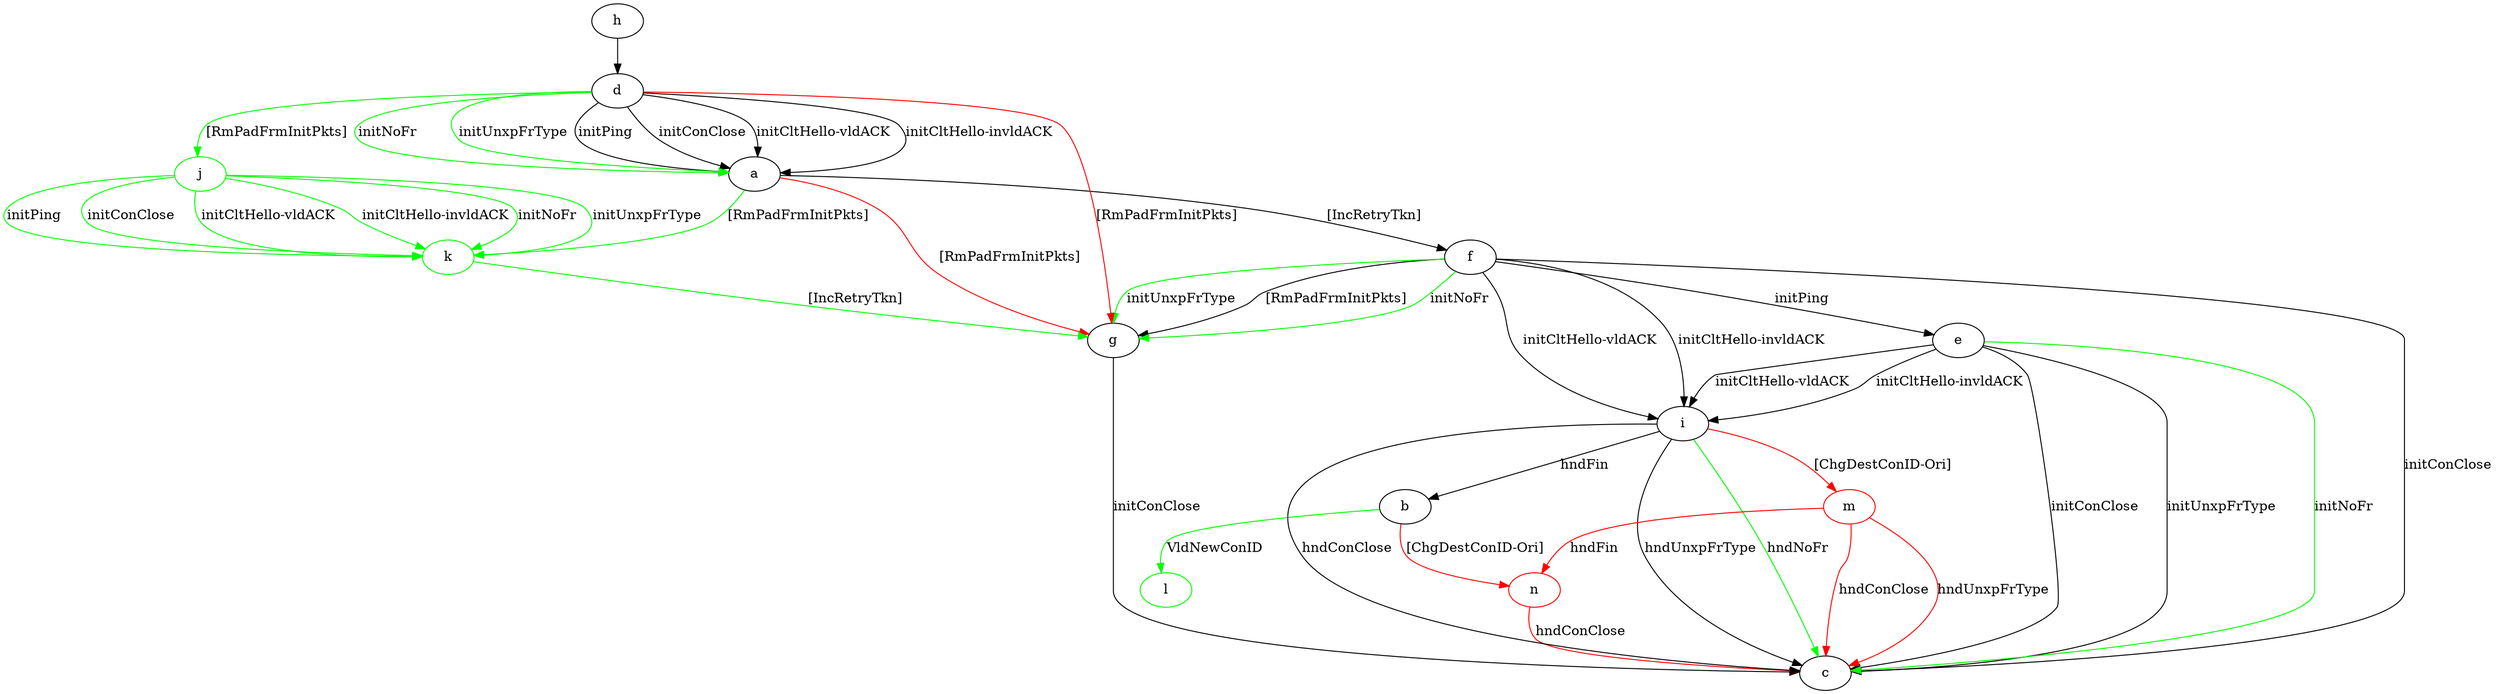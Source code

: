 digraph "" {
	a -> f	[key=0,
		label="[IncRetryTkn] "];
	a -> g	[key=0,
		color=red,
		label="[RmPadFrmInitPkts] "];
	k	[color=green];
	a -> k	[key=0,
		color=green,
		label="[RmPadFrmInitPkts] "];
	l	[color=green];
	b -> l	[key=0,
		color=green,
		label="VldNewConID "];
	n	[color=red];
	b -> n	[key=0,
		color=red,
		label="[ChgDestConID-Ori] "];
	d -> a	[key=0,
		label="initPing "];
	d -> a	[key=1,
		label="initConClose "];
	d -> a	[key=2,
		label="initCltHello-vldACK "];
	d -> a	[key=3,
		label="initCltHello-invldACK "];
	d -> a	[key=4,
		color=green,
		label="initNoFr "];
	d -> a	[key=5,
		color=green,
		label="initUnxpFrType "];
	d -> g	[key=0,
		color=red,
		label="[RmPadFrmInitPkts] "];
	j	[color=green];
	d -> j	[key=0,
		color=green,
		label="[RmPadFrmInitPkts] "];
	e -> c	[key=0,
		label="initConClose "];
	e -> c	[key=1,
		label="initUnxpFrType "];
	e -> c	[key=2,
		color=green,
		label="initNoFr "];
	e -> i	[key=0,
		label="initCltHello-vldACK "];
	e -> i	[key=1,
		label="initCltHello-invldACK "];
	f -> c	[key=0,
		label="initConClose "];
	f -> e	[key=0,
		label="initPing "];
	f -> g	[key=0,
		label="[RmPadFrmInitPkts] "];
	f -> g	[key=1,
		color=green,
		label="initNoFr "];
	f -> g	[key=2,
		color=green,
		label="initUnxpFrType "];
	f -> i	[key=0,
		label="initCltHello-vldACK "];
	f -> i	[key=1,
		label="initCltHello-invldACK "];
	g -> c	[key=0,
		label="initConClose "];
	h -> d	[key=0];
	i -> b	[key=0,
		label="hndFin "];
	i -> c	[key=0,
		label="hndConClose "];
	i -> c	[key=1,
		label="hndUnxpFrType "];
	i -> c	[key=2,
		color=green,
		label="hndNoFr "];
	m	[color=red];
	i -> m	[key=0,
		color=red,
		label="[ChgDestConID-Ori] "];
	j -> k	[key=0,
		color=green,
		label="initPing "];
	j -> k	[key=1,
		color=green,
		label="initConClose "];
	j -> k	[key=2,
		color=green,
		label="initCltHello-vldACK "];
	j -> k	[key=3,
		color=green,
		label="initCltHello-invldACK "];
	j -> k	[key=4,
		color=green,
		label="initNoFr "];
	j -> k	[key=5,
		color=green,
		label="initUnxpFrType "];
	k -> g	[key=0,
		color=green,
		label="[IncRetryTkn] "];
	m -> c	[key=0,
		color=red,
		label="hndConClose "];
	m -> c	[key=1,
		color=red,
		label="hndUnxpFrType "];
	m -> n	[key=0,
		color=red,
		label="hndFin "];
	n -> c	[key=0,
		color=red,
		label="hndConClose "];
}
